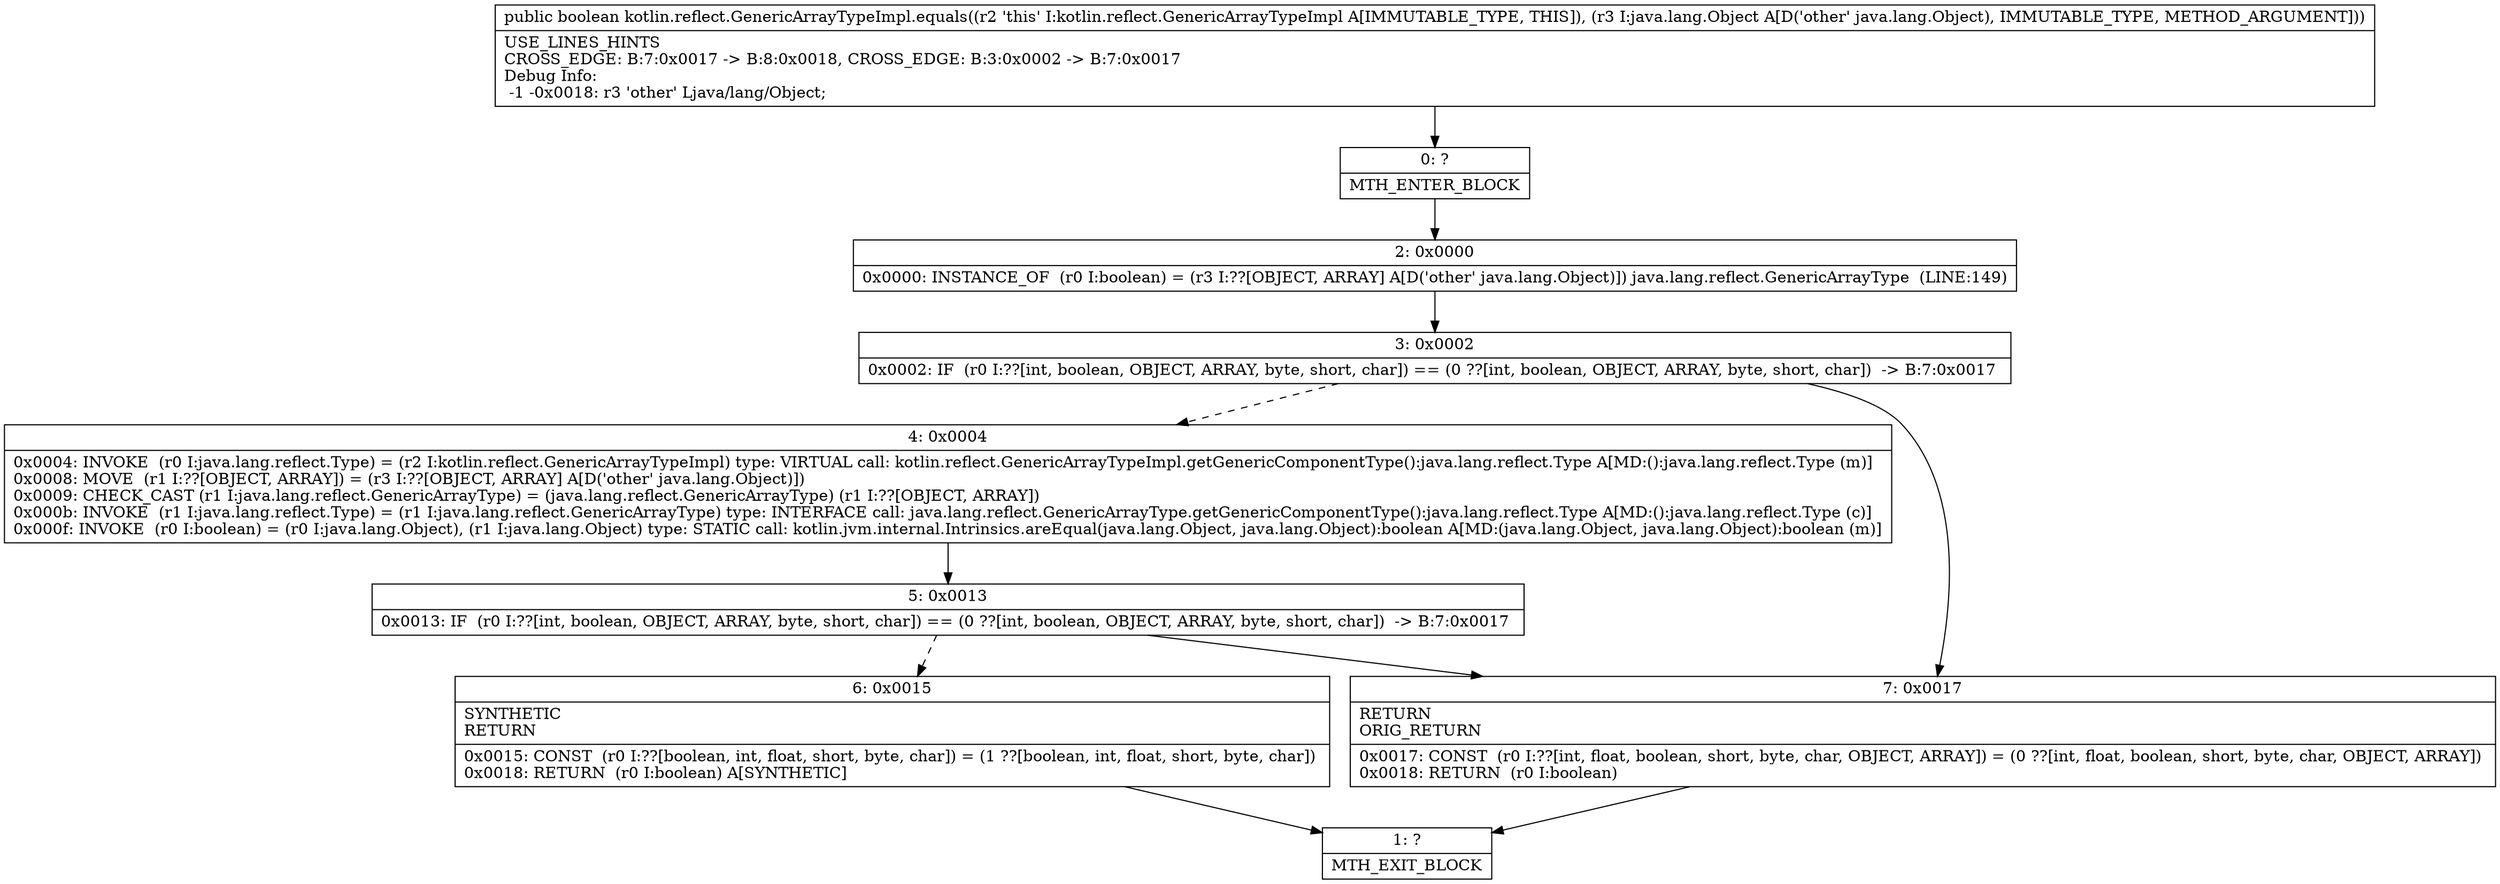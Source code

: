 digraph "CFG forkotlin.reflect.GenericArrayTypeImpl.equals(Ljava\/lang\/Object;)Z" {
Node_0 [shape=record,label="{0\:\ ?|MTH_ENTER_BLOCK\l}"];
Node_2 [shape=record,label="{2\:\ 0x0000|0x0000: INSTANCE_OF  (r0 I:boolean) = (r3 I:??[OBJECT, ARRAY] A[D('other' java.lang.Object)]) java.lang.reflect.GenericArrayType  (LINE:149)\l}"];
Node_3 [shape=record,label="{3\:\ 0x0002|0x0002: IF  (r0 I:??[int, boolean, OBJECT, ARRAY, byte, short, char]) == (0 ??[int, boolean, OBJECT, ARRAY, byte, short, char])  \-\> B:7:0x0017 \l}"];
Node_4 [shape=record,label="{4\:\ 0x0004|0x0004: INVOKE  (r0 I:java.lang.reflect.Type) = (r2 I:kotlin.reflect.GenericArrayTypeImpl) type: VIRTUAL call: kotlin.reflect.GenericArrayTypeImpl.getGenericComponentType():java.lang.reflect.Type A[MD:():java.lang.reflect.Type (m)]\l0x0008: MOVE  (r1 I:??[OBJECT, ARRAY]) = (r3 I:??[OBJECT, ARRAY] A[D('other' java.lang.Object)]) \l0x0009: CHECK_CAST (r1 I:java.lang.reflect.GenericArrayType) = (java.lang.reflect.GenericArrayType) (r1 I:??[OBJECT, ARRAY]) \l0x000b: INVOKE  (r1 I:java.lang.reflect.Type) = (r1 I:java.lang.reflect.GenericArrayType) type: INTERFACE call: java.lang.reflect.GenericArrayType.getGenericComponentType():java.lang.reflect.Type A[MD:():java.lang.reflect.Type (c)]\l0x000f: INVOKE  (r0 I:boolean) = (r0 I:java.lang.Object), (r1 I:java.lang.Object) type: STATIC call: kotlin.jvm.internal.Intrinsics.areEqual(java.lang.Object, java.lang.Object):boolean A[MD:(java.lang.Object, java.lang.Object):boolean (m)]\l}"];
Node_5 [shape=record,label="{5\:\ 0x0013|0x0013: IF  (r0 I:??[int, boolean, OBJECT, ARRAY, byte, short, char]) == (0 ??[int, boolean, OBJECT, ARRAY, byte, short, char])  \-\> B:7:0x0017 \l}"];
Node_6 [shape=record,label="{6\:\ 0x0015|SYNTHETIC\lRETURN\l|0x0015: CONST  (r0 I:??[boolean, int, float, short, byte, char]) = (1 ??[boolean, int, float, short, byte, char]) \l0x0018: RETURN  (r0 I:boolean) A[SYNTHETIC]\l}"];
Node_1 [shape=record,label="{1\:\ ?|MTH_EXIT_BLOCK\l}"];
Node_7 [shape=record,label="{7\:\ 0x0017|RETURN\lORIG_RETURN\l|0x0017: CONST  (r0 I:??[int, float, boolean, short, byte, char, OBJECT, ARRAY]) = (0 ??[int, float, boolean, short, byte, char, OBJECT, ARRAY]) \l0x0018: RETURN  (r0 I:boolean) \l}"];
MethodNode[shape=record,label="{public boolean kotlin.reflect.GenericArrayTypeImpl.equals((r2 'this' I:kotlin.reflect.GenericArrayTypeImpl A[IMMUTABLE_TYPE, THIS]), (r3 I:java.lang.Object A[D('other' java.lang.Object), IMMUTABLE_TYPE, METHOD_ARGUMENT]))  | USE_LINES_HINTS\lCROSS_EDGE: B:7:0x0017 \-\> B:8:0x0018, CROSS_EDGE: B:3:0x0002 \-\> B:7:0x0017\lDebug Info:\l  \-1 \-0x0018: r3 'other' Ljava\/lang\/Object;\l}"];
MethodNode -> Node_0;Node_0 -> Node_2;
Node_2 -> Node_3;
Node_3 -> Node_4[style=dashed];
Node_3 -> Node_7;
Node_4 -> Node_5;
Node_5 -> Node_6[style=dashed];
Node_5 -> Node_7;
Node_6 -> Node_1;
Node_7 -> Node_1;
}

